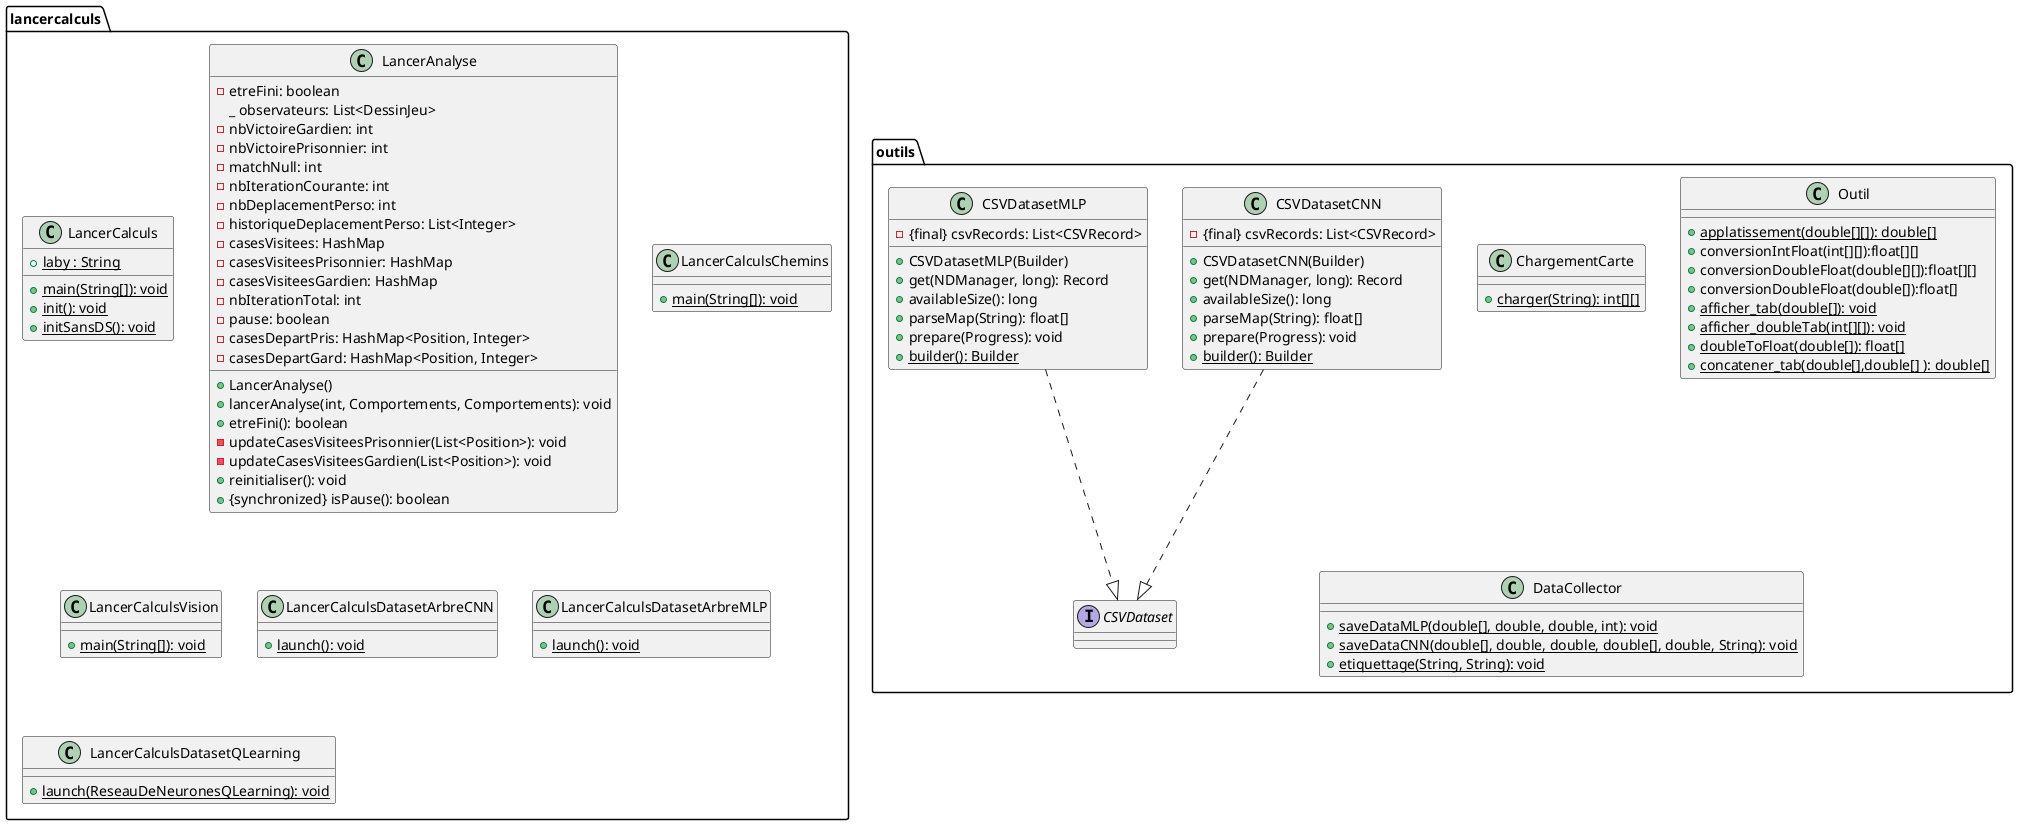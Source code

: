 @startuml

package "lancercalculs"{
  class LancerCalculs{
    + {static} main(String[]): void
    + {static} laby : String
    + {static} init(): void
    + {static} initSansDS(): void

  }
  class LancerAnalyse{
    - etreFini: boolean
    _ observateurs: List<DessinJeu>
    - nbVictoireGardien: int
    - nbVictoirePrisonnier: int
    - matchNull: int
    - nbIterationCourante: int
    - nbDeplacementPerso: int
    - historiqueDeplacementPerso: List<Integer>
    - casesVisitees: HashMap
    - casesVisiteesPrisonnier: HashMap
    - casesVisiteesGardien: HashMap
    - nbIterationTotal: int
    - pause: boolean
    - casesDepartPris: HashMap<Position, Integer>
    - casesDepartGard: HashMap<Position, Integer>
    + LancerAnalyse()
    + lancerAnalyse(int, Comportements, Comportements): void
    + etreFini(): boolean
    - updateCasesVisiteesPrisonnier(List<Position>): void
    - updateCasesVisiteesGardien(List<Position>): void
    + reinitialiser(): void
    + {synchronized} isPause(): boolean
  }
  class LancerCalculsChemins{
    + {static} main(String[]): void
  }
  class LancerCalculsVision{
    + {static} main(String[]): void
  }
  class LancerCalculsDatasetArbreCNN{
         + {static} launch(): void
  }
   class LancerCalculsDatasetArbreMLP{
         + {static} launch(): void
   }
   class LancerCalculsDatasetQLearning{
         + {static} launch(ReseauDeNeuronesQLearning): void
   }
}
package "outils"{
    class ChargementCarte{
        + {static} charger(String): int[][]
    }
    class Outil{
      + {static} applatissement(double[][]): double[]
      + conversionIntFloat(int[][]):float[][]
      + conversionDoubleFloat(double[][]):float[][]
      + conversionDoubleFloat(double[]):float[]
      + {static} afficher_tab(double[]): void
      + {static} afficher_doubleTab(int[][]): void
      + {static} doubleToFloat(double[]): float[]
      + {static} concatener_tab(double[],double[] ): double[]
    }
    class DataCollector{
        + {static} saveDataMLP(double[], double, double, int): void
        + {static} saveDataCNN(double[], double, double, double[], double, String): void
        + {static} etiquettage(String, String): void
    }
    interface CSVDataset{

    }
    class CSVDatasetCNN{
        - {final} csvRecords: List<CSVRecord>
        + CSVDatasetCNN(Builder)
        + get(NDManager, long): Record
        + availableSize(): long
        + parseMap(String): float[]
        + prepare(Progress): void
        + {static} builder(): Builder
    }
    class CSVDatasetMLP{
            - {final} csvRecords: List<CSVRecord>
            + CSVDatasetMLP(Builder)
            + get(NDManager, long): Record
            + availableSize(): long
            + parseMap(String): float[]
            + prepare(Progress): void
            + {static} builder(): Builder
    }
}
CSVDatasetCNN ..|> CSVDataset
CSVDatasetMLP ..|> CSVDataset


@enduml